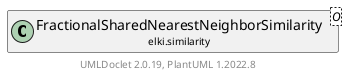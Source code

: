 @startuml
    remove .*\.(Instance|Par|Parameterizer|Factory)$
    set namespaceSeparator none
    hide empty fields
    hide empty methods

    class "<size:14>FractionalSharedNearestNeighborSimilarity.Instance\n<size:10>elki.similarity" as elki.similarity.FractionalSharedNearestNeighborSimilarity.Instance<T> [[FractionalSharedNearestNeighborSimilarity.Instance.html]] {
        -similarityFunction: FractionalSharedNearestNeighborSimilarity<? super T>
        +Instance(Relation<T>, SharedNearestNeighborIndex<T>, FractionalSharedNearestNeighborSimilarity<? super T>)
        {static} #countSharedNeighbors(DBIDs, DBIDs): int
        +similarity(DBIDRef, DBIDRef): double
        +getSimilarity(): Similarity<? super T>
    }

    abstract class "<size:14>AbstractIndexBasedSimilarity.Instance\n<size:10>elki.similarity" as elki.similarity.AbstractIndexBasedSimilarity.Instance<T, SharedNearestNeighborIndex<T>> [[AbstractIndexBasedSimilarity.Instance.html]]
    class "<size:14>FractionalSharedNearestNeighborSimilarity\n<size:10>elki.similarity" as elki.similarity.FractionalSharedNearestNeighborSimilarity<O> [[FractionalSharedNearestNeighborSimilarity.html]]

    elki.similarity.AbstractIndexBasedSimilarity.Instance <|-- elki.similarity.FractionalSharedNearestNeighborSimilarity.Instance
    elki.similarity.FractionalSharedNearestNeighborSimilarity +-- elki.similarity.FractionalSharedNearestNeighborSimilarity.Instance

    center footer UMLDoclet 2.0.19, PlantUML 1.2022.8
@enduml
